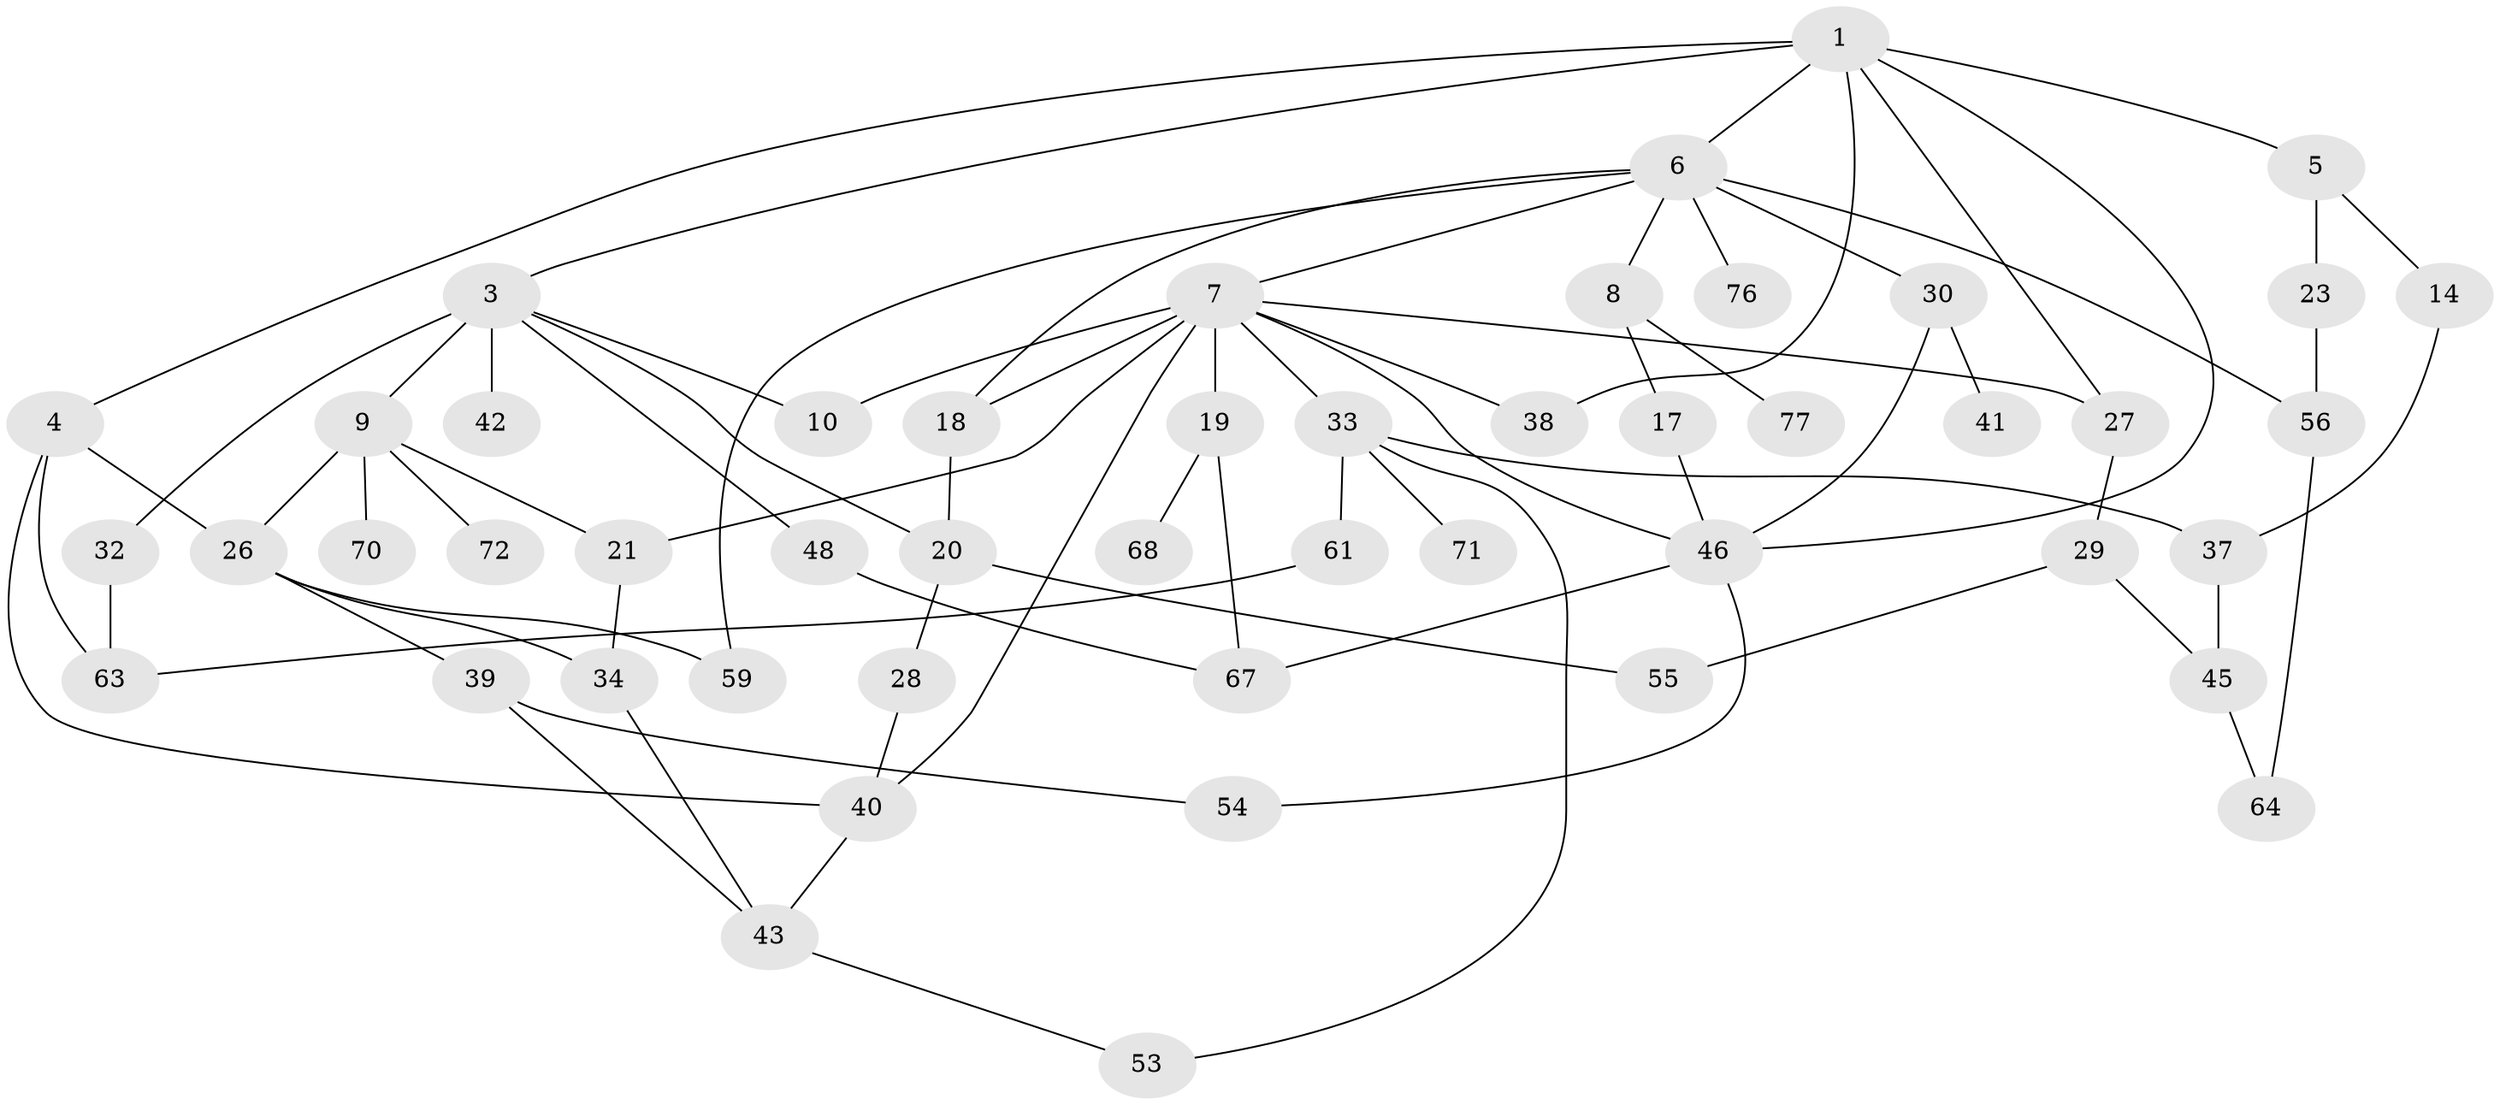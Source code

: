// original degree distribution, {4: 0.12195121951219512, 5: 0.07317073170731707, 3: 0.2682926829268293, 6: 0.012195121951219513, 2: 0.32926829268292684, 7: 0.012195121951219513, 1: 0.18292682926829268}
// Generated by graph-tools (version 1.1) at 2025/10/02/27/25 16:10:56]
// undirected, 49 vertices, 75 edges
graph export_dot {
graph [start="1"]
  node [color=gray90,style=filled];
  1 [super="+2"];
  3 [super="+25"];
  4 [super="+50"];
  5 [super="+11"];
  6 [super="+15"];
  7 [super="+12"];
  8 [super="+36"];
  9 [super="+13"];
  10 [super="+16"];
  14;
  17 [super="+22"];
  18 [super="+24"];
  19 [super="+81"];
  20 [super="+73"];
  21;
  23 [super="+49"];
  26 [super="+31"];
  27 [super="+52"];
  28;
  29 [super="+47"];
  30 [super="+57"];
  32;
  33 [super="+44"];
  34 [super="+35"];
  37 [super="+82"];
  38 [super="+78"];
  39 [super="+75"];
  40 [super="+74"];
  41;
  42;
  43;
  45 [super="+51"];
  46 [super="+60"];
  48 [super="+69"];
  53;
  54 [super="+62"];
  55;
  56 [super="+58"];
  59 [super="+65"];
  61 [super="+80"];
  63 [super="+66"];
  64 [super="+79"];
  67;
  68;
  70;
  71;
  72;
  76;
  77;
  1 -- 4;
  1 -- 5;
  1 -- 46;
  1 -- 3;
  1 -- 6;
  1 -- 38;
  1 -- 27;
  3 -- 9;
  3 -- 42;
  3 -- 48;
  3 -- 32;
  3 -- 20;
  3 -- 10;
  4 -- 40;
  4 -- 26;
  4 -- 63;
  5 -- 14;
  5 -- 23;
  6 -- 7;
  6 -- 8;
  6 -- 76;
  6 -- 30;
  6 -- 18;
  6 -- 56;
  6 -- 59;
  7 -- 10 [weight=2];
  7 -- 21;
  7 -- 38;
  7 -- 40;
  7 -- 33;
  7 -- 18;
  7 -- 19;
  7 -- 27;
  7 -- 46;
  8 -- 17;
  8 -- 77;
  9 -- 70;
  9 -- 21;
  9 -- 72;
  9 -- 26;
  14 -- 37;
  17 -- 46;
  18 -- 20;
  19 -- 68;
  19 -- 67;
  20 -- 28;
  20 -- 55;
  21 -- 34;
  23 -- 56;
  26 -- 39;
  26 -- 59;
  26 -- 34;
  27 -- 29;
  28 -- 40;
  29 -- 55;
  29 -- 45;
  30 -- 41;
  30 -- 46;
  32 -- 63;
  33 -- 71;
  33 -- 53;
  33 -- 61;
  33 -- 37;
  34 -- 43;
  37 -- 45;
  39 -- 54;
  39 -- 43;
  40 -- 43;
  43 -- 53;
  45 -- 64;
  46 -- 54;
  46 -- 67;
  48 -- 67;
  56 -- 64;
  61 -- 63;
}
